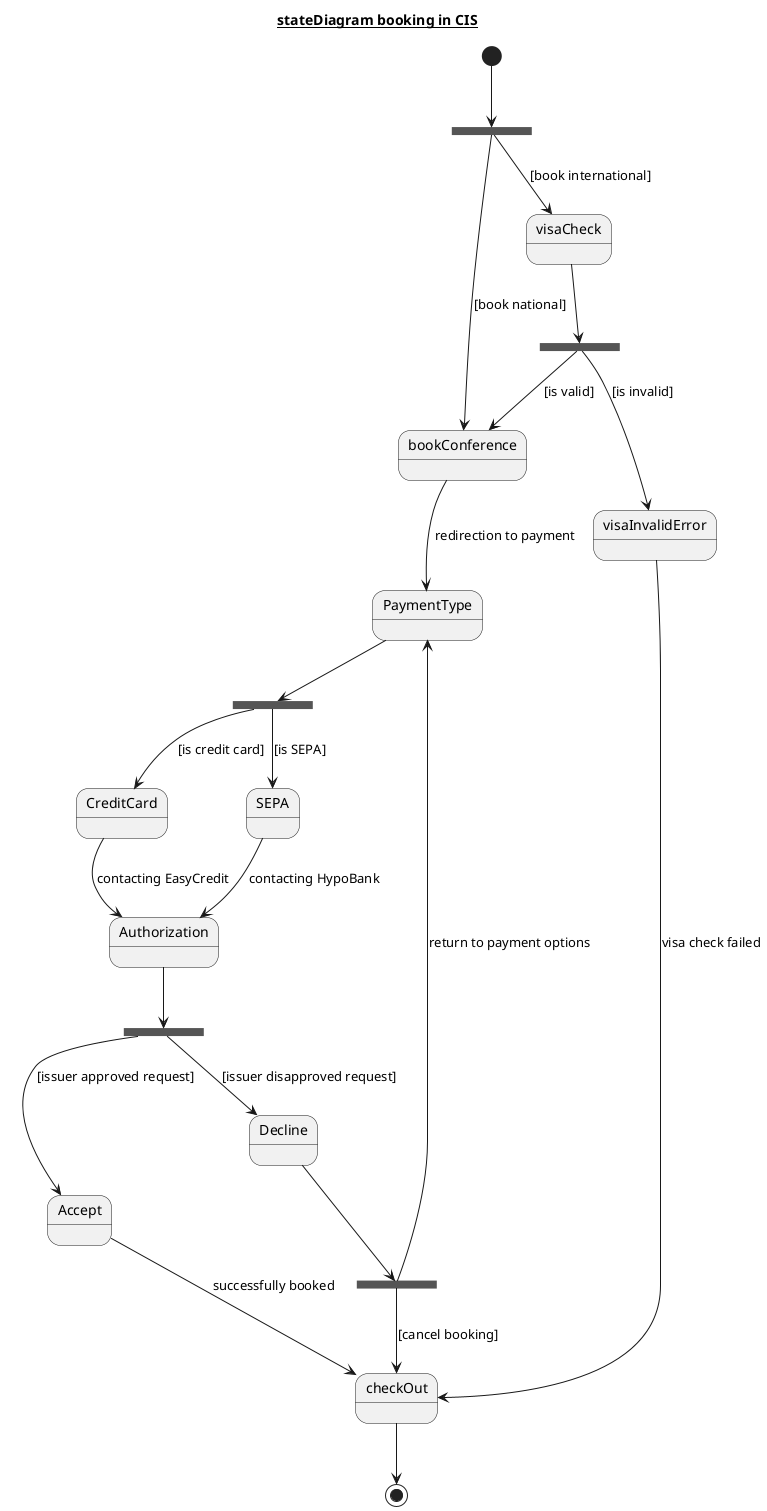 @startuml

title __**stateDiagram booking in CIS**__
state forkBooking <<fork>>
state forkVisaValidity <<fork>>
state forkPaymentOptions <<fork>>
state forkAuthorizationApproval <<fork>>
state forkDecline <<fork>>


[*] --> forkBooking

forkBooking --> bookConference : [book national]
forkBooking --> visaCheck : [book international]

visaCheck --> forkVisaValidity
forkVisaValidity --> bookConference : [is valid]
forkVisaValidity --> visaInvalidError : [is invalid]
bookConference --> PaymentType : redirection to payment

PaymentType --> forkPaymentOptions
forkPaymentOptions --> SEPA : [is SEPA]
forkPaymentOptions --> CreditCard : [is credit card]
SEPA --> Authorization : contacting HypoBank
CreditCard --> Authorization : contacting EasyCredit

Authorization --> forkAuthorizationApproval
forkAuthorizationApproval --> Accept : [issuer approved request]
forkAuthorizationApproval --> Decline : [issuer disapproved request]

Accept --> checkOut : successfully booked
Decline --> forkDecline
forkDecline --> checkOut : [cancel booking]
forkDecline --> PaymentType : return to payment options
visaInvalidError --> checkOut : visa check failed

checkOut --> [*]

@enduml


